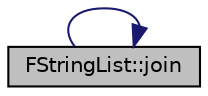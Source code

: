 digraph "FStringList::join"
{
 // INTERACTIVE_SVG=YES
  edge [fontname="Helvetica",fontsize="10",labelfontname="Helvetica",labelfontsize="10"];
  node [fontname="Helvetica",fontsize="10",shape=record];
  rankdir="LR";
  Node32 [label="FStringList::join",height=0.2,width=0.4,color="black", fillcolor="grey75", style="filled", fontcolor="black"];
  Node32 -> Node32 [color="midnightblue",fontsize="10",style="solid",fontname="Helvetica"];
}
